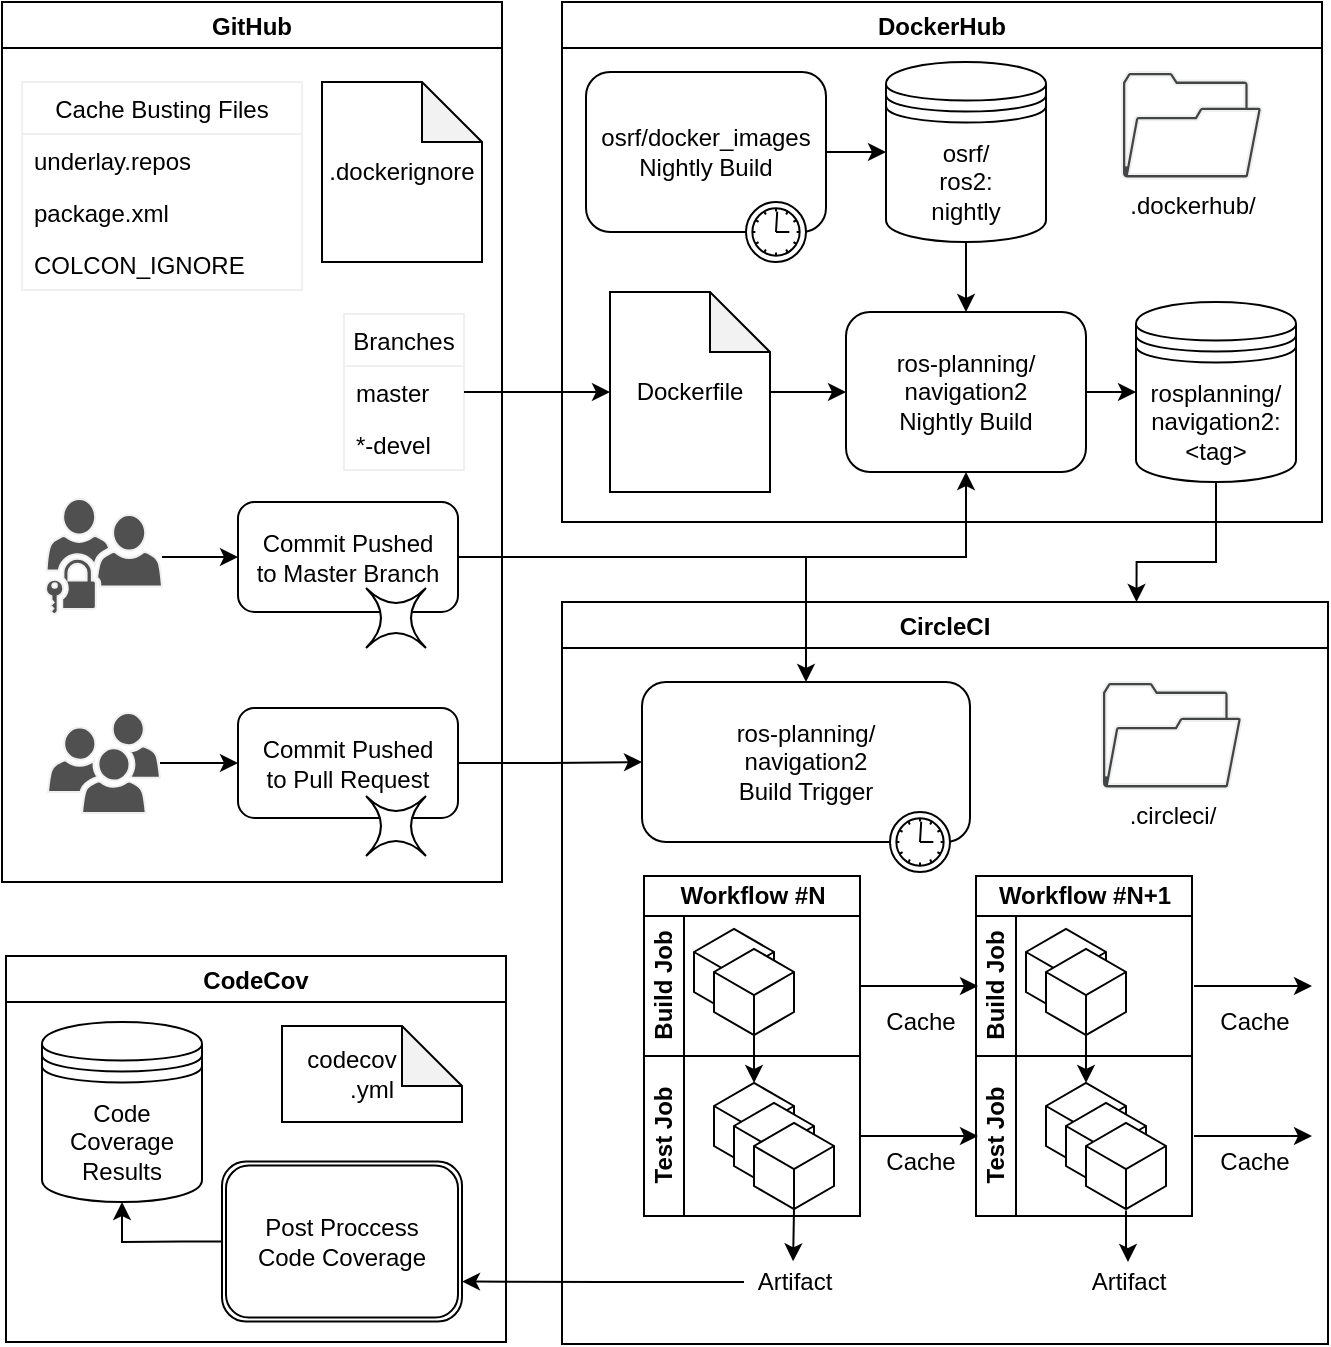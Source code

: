 <mxfile version="13.0.9">
    <diagram id="RjcjVuEInLvihBYfl9KC" name="Page-1">
        <mxGraphModel dx="1314" dy="1016" grid="1" gridSize="10" guides="1" tooltips="1" connect="1" arrows="1" fold="1" page="1" pageScale="1" pageWidth="800" pageHeight="800" math="0" shadow="0">
            <root>
                <mxCell id="0"/>
                <mxCell id="1" parent="0"/>
                <mxCell id="13" value="DockerHub" style="swimlane;" parent="1" vertex="1">
                    <mxGeometry x="349" y="65" width="380" height="260" as="geometry"/>
                </mxCell>
                <mxCell id="2" value="Dockerfile" style="shape=note;whiteSpace=wrap;html=1;backgroundOutline=1;darkOpacity=0.05;" parent="13" vertex="1">
                    <mxGeometry x="24" y="145" width="80" height="100" as="geometry"/>
                </mxCell>
                <mxCell id="6" value="osrf/docker_images&lt;br&gt;Nightly Build" style="html=1;whiteSpace=wrap;rounded=1;dropTarget=0;" parent="13" vertex="1">
                    <mxGeometry x="12" y="35" width="120" height="80" as="geometry"/>
                </mxCell>
                <mxCell id="7" value="" style="shape=mxgraph.bpmn.timer_start;perimeter=ellipsePerimeter;html=1;verticalLabelPosition=bottom;labelBackgroundColor=#ffffff;verticalAlign=top;outlineConnect=0;" parent="6" vertex="1">
                    <mxGeometry x="1" y="1" width="30" height="30" relative="1" as="geometry">
                        <mxPoint x="-40" y="-15" as="offset"/>
                    </mxGeometry>
                </mxCell>
                <mxCell id="128" value=".dockerhub/" style="pointerEvents=1;shadow=0;dashed=0;html=1;strokeColor=#F0F0F0;fillColor=#434445;aspect=fixed;labelPosition=center;verticalLabelPosition=bottom;verticalAlign=top;align=center;outlineConnect=0;shape=mxgraph.vvd.folder;" parent="13" vertex="1">
                    <mxGeometry x="280" y="35" width="70" height="53.2" as="geometry"/>
                </mxCell>
                <mxCell id="3" value="rosplanning/&lt;br&gt;navigation2:&lt;br&gt;&amp;lt;tag&amp;gt;" style="shape=datastore;whiteSpace=wrap;html=1;" parent="13" vertex="1">
                    <mxGeometry x="287" y="150" width="80" height="90" as="geometry"/>
                </mxCell>
                <mxCell id="4" value="osrf/&lt;br&gt;ros2:&lt;br&gt;nightly" style="shape=datastore;whiteSpace=wrap;html=1;" parent="13" vertex="1">
                    <mxGeometry x="162" y="30" width="80" height="90" as="geometry"/>
                </mxCell>
                <mxCell id="146" style="edgeStyle=orthogonalEdgeStyle;rounded=0;orthogonalLoop=1;jettySize=auto;html=1;" parent="13" source="6" target="4" edge="1">
                    <mxGeometry relative="1" as="geometry"/>
                </mxCell>
                <mxCell id="178" style="edgeStyle=orthogonalEdgeStyle;rounded=0;orthogonalLoop=1;jettySize=auto;html=1;" parent="13" source="9" target="3" edge="1">
                    <mxGeometry relative="1" as="geometry"/>
                </mxCell>
                <mxCell id="9" value="ros-planning/&lt;br&gt;navigation2&lt;br&gt;Nightly Build" style="html=1;whiteSpace=wrap;rounded=1;dropTarget=0;" parent="13" vertex="1">
                    <mxGeometry x="142" y="155" width="120" height="80" as="geometry"/>
                </mxCell>
                <mxCell id="11" style="edgeStyle=orthogonalEdgeStyle;rounded=0;orthogonalLoop=1;jettySize=auto;html=1;exitX=0.5;exitY=1;exitDx=0;exitDy=0;entryX=0.5;entryY=0;entryDx=0;entryDy=0;" parent="13" source="4" target="9" edge="1">
                    <mxGeometry relative="1" as="geometry"/>
                </mxCell>
                <mxCell id="18" style="edgeStyle=orthogonalEdgeStyle;rounded=0;orthogonalLoop=1;jettySize=auto;html=1;entryX=0;entryY=0.5;entryDx=0;entryDy=0;" parent="13" source="2" target="9" edge="1">
                    <mxGeometry relative="1" as="geometry"/>
                </mxCell>
                <mxCell id="14" value="GitHub" style="swimlane;" parent="1" vertex="1">
                    <mxGeometry x="69" y="65" width="250" height="440" as="geometry">
                        <mxRectangle x="420" y="20" width="70" height="23" as="alternateBounds"/>
                    </mxGeometry>
                </mxCell>
                <mxCell id="159" value="Cache Busting Files" style="swimlane;fontStyle=0;childLayout=stackLayout;horizontal=1;startSize=26;fillColor=none;horizontalStack=0;resizeParent=1;resizeParentMax=0;resizeLast=0;collapsible=1;marginBottom=0;strokeColor=#F0F0F0;" parent="14" vertex="1">
                    <mxGeometry x="10" y="40" width="140" height="104" as="geometry">
                        <mxRectangle x="20" y="70" width="50" height="26" as="alternateBounds"/>
                    </mxGeometry>
                </mxCell>
                <mxCell id="160" value="underlay.repos" style="text;strokeColor=none;fillColor=none;align=left;verticalAlign=top;spacingLeft=4;spacingRight=4;overflow=hidden;rotatable=0;points=[[0,0.5],[1,0.5]];portConstraint=eastwest;" parent="159" vertex="1">
                    <mxGeometry y="26" width="140" height="26" as="geometry"/>
                </mxCell>
                <mxCell id="161" value="package.xml" style="text;strokeColor=none;fillColor=none;align=left;verticalAlign=top;spacingLeft=4;spacingRight=4;overflow=hidden;rotatable=0;points=[[0,0.5],[1,0.5]];portConstraint=eastwest;" parent="159" vertex="1">
                    <mxGeometry y="52" width="140" height="26" as="geometry"/>
                </mxCell>
                <mxCell id="162" value="COLCON_IGNORE&#10;" style="text;strokeColor=none;fillColor=none;align=left;verticalAlign=top;spacingLeft=4;spacingRight=4;overflow=hidden;rotatable=0;points=[[0,0.5],[1,0.5]];portConstraint=eastwest;" parent="159" vertex="1">
                    <mxGeometry y="78" width="140" height="26" as="geometry"/>
                </mxCell>
                <mxCell id="173" value="Branches" style="swimlane;fontStyle=0;childLayout=stackLayout;horizontal=1;startSize=26;fillColor=none;horizontalStack=0;resizeParent=1;resizeParentMax=0;resizeLast=0;collapsible=1;marginBottom=0;strokeColor=#F0F0F0;" parent="14" vertex="1">
                    <mxGeometry x="171" y="156" width="60" height="78" as="geometry"/>
                </mxCell>
                <mxCell id="174" value="master" style="text;strokeColor=none;fillColor=none;align=left;verticalAlign=top;spacingLeft=4;spacingRight=4;overflow=hidden;rotatable=0;points=[[0,0.5],[1,0.5]];portConstraint=eastwest;" parent="173" vertex="1">
                    <mxGeometry y="26" width="60" height="26" as="geometry"/>
                </mxCell>
                <mxCell id="175" value="*-devel" style="text;strokeColor=none;fillColor=none;align=left;verticalAlign=top;spacingLeft=4;spacingRight=4;overflow=hidden;rotatable=0;points=[[0,0.5],[1,0.5]];portConstraint=eastwest;" parent="173" vertex="1">
                    <mxGeometry y="52" width="60" height="26" as="geometry"/>
                </mxCell>
                <mxCell id="150" value="" style="group" parent="14" vertex="1" connectable="0">
                    <mxGeometry x="178" y="353" width="110" height="75" as="geometry"/>
                </mxCell>
                <mxCell id="124" value="Commit Pushed&lt;br&gt;to Pull Request" style="html=1;whiteSpace=wrap;rounded=1;dropTarget=0;" parent="150" vertex="1">
                    <mxGeometry x="-60" width="110" height="55" as="geometry"/>
                </mxCell>
                <mxCell id="125" value="" style="shape=switch;whiteSpace=wrap;html=1;" parent="150" vertex="1">
                    <mxGeometry x="4" y="44" width="30" height="30" as="geometry"/>
                </mxCell>
                <mxCell id="151" value="" style="group" parent="14" vertex="1" connectable="0">
                    <mxGeometry x="118" y="250" width="110" height="73" as="geometry"/>
                </mxCell>
                <mxCell id="126" value="Commit Pushed&lt;br&gt;to Master Branch" style="html=1;whiteSpace=wrap;rounded=1;dropTarget=0;" parent="151" vertex="1">
                    <mxGeometry width="110" height="55" as="geometry"/>
                </mxCell>
                <mxCell id="127" value="" style="shape=switch;whiteSpace=wrap;html=1;" parent="151" vertex="1">
                    <mxGeometry x="64" y="43" width="30" height="30" as="geometry"/>
                </mxCell>
                <mxCell id="158" value=".dockerignore" style="shape=note;whiteSpace=wrap;html=1;backgroundOutline=1;darkOpacity=0.05;" parent="14" vertex="1">
                    <mxGeometry x="160" y="40" width="80" height="90" as="geometry"/>
                </mxCell>
                <mxCell id="181" style="edgeStyle=orthogonalEdgeStyle;rounded=0;orthogonalLoop=1;jettySize=auto;html=1;entryX=0;entryY=0.5;entryDx=0;entryDy=0;" parent="14" source="180" target="126" edge="1">
                    <mxGeometry relative="1" as="geometry"/>
                </mxCell>
                <mxCell id="180" value="" style="pointerEvents=1;shadow=0;dashed=0;html=1;strokeColor=#F0F0F0;fillColor=#505050;labelPosition=center;verticalLabelPosition=bottom;verticalAlign=top;outlineConnect=0;align=center;shape=mxgraph.office.users.universal_security_group;flipH=1;" parent="14" vertex="1">
                    <mxGeometry x="22" y="248.5" width="58" height="58" as="geometry"/>
                </mxCell>
                <mxCell id="184" style="edgeStyle=orthogonalEdgeStyle;rounded=0;orthogonalLoop=1;jettySize=auto;html=1;" parent="14" source="182" target="124" edge="1">
                    <mxGeometry relative="1" as="geometry"/>
                </mxCell>
                <mxCell id="182" value="" style="pointerEvents=1;shadow=0;dashed=0;html=1;strokeColor=#F0F0F0;fillColor=#505050;labelPosition=center;verticalLabelPosition=bottom;verticalAlign=top;outlineConnect=0;align=center;shape=mxgraph.office.users.users;" parent="14" vertex="1">
                    <mxGeometry x="23" y="355.5" width="56" height="50" as="geometry"/>
                </mxCell>
                <mxCell id="19" value="CircleCI" style="swimlane;" parent="1" vertex="1">
                    <mxGeometry x="349" y="365" width="383" height="371" as="geometry"/>
                </mxCell>
                <mxCell id="28" value="Workflow #N" style="swimlane;html=1;childLayout=stackLayout;resizeParent=1;resizeParentMax=0;horizontal=1;startSize=20;horizontalStack=0;" parent="19" vertex="1">
                    <mxGeometry x="41" y="137" width="108" height="170" as="geometry"/>
                </mxCell>
                <mxCell id="29" value="Build Job" style="swimlane;html=1;startSize=20;horizontal=0;" parent="28" vertex="1">
                    <mxGeometry y="20" width="108" height="70" as="geometry"/>
                </mxCell>
                <mxCell id="41" value="" style="html=1;whiteSpace=wrap;aspect=fixed;shape=isoCube;backgroundOutline=1;" parent="29" vertex="1">
                    <mxGeometry x="25" y="5.78" width="40" height="44.44" as="geometry"/>
                </mxCell>
                <mxCell id="42" value="" style="html=1;whiteSpace=wrap;aspect=fixed;shape=isoCube;backgroundOutline=1;" parent="29" vertex="1">
                    <mxGeometry x="35" y="15.78" width="40" height="44.44" as="geometry"/>
                </mxCell>
                <mxCell id="30" value="Test Job" style="swimlane;html=1;startSize=20;horizontal=0;" parent="28" vertex="1">
                    <mxGeometry y="90" width="108" height="80" as="geometry"/>
                </mxCell>
                <mxCell id="38" value="" style="html=1;whiteSpace=wrap;aspect=fixed;shape=isoCube;backgroundOutline=1;" parent="30" vertex="1">
                    <mxGeometry x="35" y="12.78" width="40" height="44.44" as="geometry"/>
                </mxCell>
                <mxCell id="39" value="" style="html=1;whiteSpace=wrap;aspect=fixed;shape=isoCube;backgroundOutline=1;" parent="30" vertex="1">
                    <mxGeometry x="45" y="22.78" width="40" height="44.44" as="geometry"/>
                </mxCell>
                <mxCell id="40" value="" style="html=1;whiteSpace=wrap;aspect=fixed;shape=isoCube;backgroundOutline=1;" parent="30" vertex="1">
                    <mxGeometry x="55" y="32.78" width="40" height="44.44" as="geometry"/>
                </mxCell>
                <mxCell id="45" style="edgeStyle=orthogonalEdgeStyle;rounded=0;orthogonalLoop=1;jettySize=auto;html=1;exitX=0;exitY=0;exitDx=20;exitDy=43.767;exitPerimeter=0;entryX=0;entryY=0;entryDx=20;entryDy=0.673;entryPerimeter=0;" parent="28" source="42" target="38" edge="1">
                    <mxGeometry relative="1" as="geometry"/>
                </mxCell>
                <mxCell id="109" value="Workflow #N+1" style="swimlane;html=1;childLayout=stackLayout;resizeParent=1;resizeParentMax=0;horizontal=1;startSize=20;horizontalStack=0;" parent="19" vertex="1">
                    <mxGeometry x="207" y="137" width="108" height="170" as="geometry"/>
                </mxCell>
                <mxCell id="110" value="Build Job" style="swimlane;html=1;startSize=20;horizontal=0;" parent="109" vertex="1">
                    <mxGeometry y="20" width="108" height="70" as="geometry"/>
                </mxCell>
                <mxCell id="111" value="" style="html=1;whiteSpace=wrap;aspect=fixed;shape=isoCube;backgroundOutline=1;" parent="110" vertex="1">
                    <mxGeometry x="25" y="5.78" width="40" height="44.44" as="geometry"/>
                </mxCell>
                <mxCell id="112" value="" style="html=1;whiteSpace=wrap;aspect=fixed;shape=isoCube;backgroundOutline=1;" parent="110" vertex="1">
                    <mxGeometry x="35" y="15.78" width="40" height="44.44" as="geometry"/>
                </mxCell>
                <mxCell id="113" value="Test Job" style="swimlane;html=1;startSize=20;horizontal=0;" parent="109" vertex="1">
                    <mxGeometry y="90" width="108" height="80" as="geometry"/>
                </mxCell>
                <mxCell id="114" value="" style="html=1;whiteSpace=wrap;aspect=fixed;shape=isoCube;backgroundOutline=1;" parent="113" vertex="1">
                    <mxGeometry x="35" y="12.78" width="40" height="44.44" as="geometry"/>
                </mxCell>
                <mxCell id="115" value="" style="html=1;whiteSpace=wrap;aspect=fixed;shape=isoCube;backgroundOutline=1;" parent="113" vertex="1">
                    <mxGeometry x="45" y="22.78" width="40" height="44.44" as="geometry"/>
                </mxCell>
                <mxCell id="116" value="" style="html=1;whiteSpace=wrap;aspect=fixed;shape=isoCube;backgroundOutline=1;" parent="113" vertex="1">
                    <mxGeometry x="55" y="32.78" width="40" height="44.44" as="geometry"/>
                </mxCell>
                <mxCell id="117" style="edgeStyle=orthogonalEdgeStyle;rounded=0;orthogonalLoop=1;jettySize=auto;html=1;exitX=0;exitY=0;exitDx=20;exitDy=43.767;exitPerimeter=0;entryX=0;entryY=0;entryDx=20;entryDy=0.673;entryPerimeter=0;" parent="109" source="112" target="114" edge="1">
                    <mxGeometry relative="1" as="geometry"/>
                </mxCell>
                <mxCell id="46" value="Artifact" style="text;html=1;align=center;verticalAlign=middle;resizable=0;points=[];autosize=1;" parent="19" vertex="1">
                    <mxGeometry x="91" y="330" width="50" height="20" as="geometry"/>
                </mxCell>
                <mxCell id="47" style="edgeStyle=orthogonalEdgeStyle;rounded=0;orthogonalLoop=1;jettySize=auto;html=1;exitX=0;exitY=0;exitDx=20;exitDy=43.767;exitPerimeter=0;entryX=0.491;entryY=-0.016;entryDx=0;entryDy=0;entryPerimeter=0;" parent="19" source="40" target="46" edge="1">
                    <mxGeometry relative="1" as="geometry"/>
                </mxCell>
                <mxCell id="67" value="Artifact" style="text;html=1;align=center;verticalAlign=middle;resizable=0;points=[];autosize=1;" parent="19" vertex="1">
                    <mxGeometry x="258" y="330" width="50" height="20" as="geometry"/>
                </mxCell>
                <mxCell id="81" style="edgeStyle=orthogonalEdgeStyle;rounded=0;orthogonalLoop=1;jettySize=auto;html=1;entryX=0;entryY=0.5;entryDx=0;entryDy=0;" parent="19" source="29" edge="1">
                    <mxGeometry relative="1" as="geometry">
                        <mxPoint x="208" y="192" as="targetPoint"/>
                    </mxGeometry>
                </mxCell>
                <mxCell id="82" value="Cache" style="text;html=1;align=center;verticalAlign=middle;resizable=0;points=[];autosize=1;" parent="19" vertex="1">
                    <mxGeometry x="154" y="270" width="50" height="20" as="geometry"/>
                </mxCell>
                <mxCell id="83" style="edgeStyle=orthogonalEdgeStyle;rounded=0;orthogonalLoop=1;jettySize=auto;html=1;entryX=0;entryY=0.5;entryDx=0;entryDy=0;" parent="19" source="30" edge="1">
                    <mxGeometry relative="1" as="geometry">
                        <mxPoint x="208" y="267" as="targetPoint"/>
                    </mxGeometry>
                </mxCell>
                <mxCell id="84" value="Cache" style="text;html=1;align=center;verticalAlign=middle;resizable=0;points=[];autosize=1;" parent="19" vertex="1">
                    <mxGeometry x="154" y="200" width="50" height="20" as="geometry"/>
                </mxCell>
                <mxCell id="85" style="edgeStyle=orthogonalEdgeStyle;rounded=0;orthogonalLoop=1;jettySize=auto;html=1;entryX=0;entryY=0.5;entryDx=0;entryDy=0;" parent="19" edge="1">
                    <mxGeometry relative="1" as="geometry">
                        <mxPoint x="316" y="192" as="sourcePoint"/>
                        <mxPoint x="375" y="192" as="targetPoint"/>
                    </mxGeometry>
                </mxCell>
                <mxCell id="86" value="Cache" style="text;html=1;align=center;verticalAlign=middle;resizable=0;points=[];autosize=1;" parent="19" vertex="1">
                    <mxGeometry x="321" y="270" width="50" height="20" as="geometry"/>
                </mxCell>
                <mxCell id="87" style="edgeStyle=orthogonalEdgeStyle;rounded=0;orthogonalLoop=1;jettySize=auto;html=1;entryX=0;entryY=0.5;entryDx=0;entryDy=0;" parent="19" edge="1">
                    <mxGeometry relative="1" as="geometry">
                        <mxPoint x="316" y="267" as="sourcePoint"/>
                        <mxPoint x="375" y="267" as="targetPoint"/>
                    </mxGeometry>
                </mxCell>
                <mxCell id="88" value="Cache" style="text;html=1;align=center;verticalAlign=middle;resizable=0;points=[];autosize=1;" parent="19" vertex="1">
                    <mxGeometry x="321" y="200" width="50" height="20" as="geometry"/>
                </mxCell>
                <mxCell id="118" style="edgeStyle=orthogonalEdgeStyle;rounded=0;orthogonalLoop=1;jettySize=auto;html=1;" parent="19" source="116" target="67" edge="1">
                    <mxGeometry relative="1" as="geometry"/>
                </mxCell>
                <mxCell id="129" value=".circleci/" style="pointerEvents=1;shadow=0;dashed=0;html=1;strokeColor=#F0F0F0;fillColor=#434445;aspect=fixed;labelPosition=center;verticalLabelPosition=bottom;verticalAlign=top;align=center;outlineConnect=0;shape=mxgraph.vvd.folder;" parent="19" vertex="1">
                    <mxGeometry x="270" y="40" width="70" height="53.2" as="geometry"/>
                </mxCell>
                <mxCell id="138" value="ros-planning/&lt;br&gt;navigation2&lt;br&gt;Build Trigger" style="html=1;whiteSpace=wrap;rounded=1;dropTarget=0;" parent="19" vertex="1">
                    <mxGeometry x="40" y="40" width="164" height="80" as="geometry"/>
                </mxCell>
                <mxCell id="139" value="" style="shape=mxgraph.bpmn.timer_start;perimeter=ellipsePerimeter;html=1;verticalLabelPosition=bottom;labelBackgroundColor=#ffffff;verticalAlign=top;outlineConnect=0;" parent="138" vertex="1">
                    <mxGeometry x="1" y="1" width="30" height="30" relative="1" as="geometry">
                        <mxPoint x="-40" y="-15" as="offset"/>
                    </mxGeometry>
                </mxCell>
                <mxCell id="20" value="CodeCov" style="swimlane;" parent="1" vertex="1">
                    <mxGeometry x="71" y="542" width="250" height="193" as="geometry"/>
                </mxCell>
                <mxCell id="157" style="edgeStyle=orthogonalEdgeStyle;rounded=0;orthogonalLoop=1;jettySize=auto;html=1;entryX=0.5;entryY=1;entryDx=0;entryDy=0;" parent="20" source="91" target="92" edge="1">
                    <mxGeometry relative="1" as="geometry"/>
                </mxCell>
                <mxCell id="91" value="Post Proccess&lt;br&gt;Code Coverage" style="shape=ext;double=1;rounded=1;whiteSpace=wrap;html=1;" parent="20" vertex="1">
                    <mxGeometry x="108" y="102.78" width="120" height="80" as="geometry"/>
                </mxCell>
                <mxCell id="145" value="codecov&amp;nbsp; &amp;nbsp; &amp;nbsp;&amp;nbsp;&lt;br&gt;.yml" style="shape=note;whiteSpace=wrap;html=1;backgroundOutline=1;darkOpacity=0.05;" parent="20" vertex="1">
                    <mxGeometry x="138" y="35" width="90" height="48" as="geometry"/>
                </mxCell>
                <mxCell id="92" value="Code Coverage Results" style="shape=datastore;whiteSpace=wrap;html=1;" parent="20" vertex="1">
                    <mxGeometry x="18" y="33" width="80" height="90" as="geometry"/>
                </mxCell>
                <mxCell id="94" style="edgeStyle=orthogonalEdgeStyle;rounded=0;orthogonalLoop=1;jettySize=auto;html=1;entryX=1;entryY=0.75;entryDx=0;entryDy=0;" parent="1" source="46" target="91" edge="1">
                    <mxGeometry relative="1" as="geometry"/>
                </mxCell>
                <mxCell id="141" style="edgeStyle=orthogonalEdgeStyle;rounded=0;orthogonalLoop=1;jettySize=auto;html=1;entryX=0.5;entryY=1;entryDx=0;entryDy=0;" parent="1" source="126" target="9" edge="1">
                    <mxGeometry relative="1" as="geometry"/>
                </mxCell>
                <mxCell id="142" style="edgeStyle=orthogonalEdgeStyle;rounded=0;orthogonalLoop=1;jettySize=auto;html=1;" parent="1" source="126" target="138" edge="1">
                    <mxGeometry relative="1" as="geometry"/>
                </mxCell>
                <mxCell id="153" style="edgeStyle=orthogonalEdgeStyle;rounded=0;orthogonalLoop=1;jettySize=auto;html=1;" parent="1" source="124" target="138" edge="1">
                    <mxGeometry relative="1" as="geometry"/>
                </mxCell>
                <mxCell id="177" style="edgeStyle=orthogonalEdgeStyle;rounded=0;orthogonalLoop=1;jettySize=auto;html=1;entryX=0;entryY=0.5;entryDx=0;entryDy=0;entryPerimeter=0;" parent="1" source="173" target="2" edge="1">
                    <mxGeometry relative="1" as="geometry"/>
                </mxCell>
                <mxCell id="179" style="edgeStyle=orthogonalEdgeStyle;rounded=0;orthogonalLoop=1;jettySize=auto;html=1;entryX=0.75;entryY=0;entryDx=0;entryDy=0;" parent="1" source="3" target="19" edge="1">
                    <mxGeometry relative="1" as="geometry">
                        <Array as="points">
                            <mxPoint x="676" y="345"/>
                            <mxPoint x="636" y="345"/>
                        </Array>
                    </mxGeometry>
                </mxCell>
            </root>
        </mxGraphModel>
    </diagram>
</mxfile>
